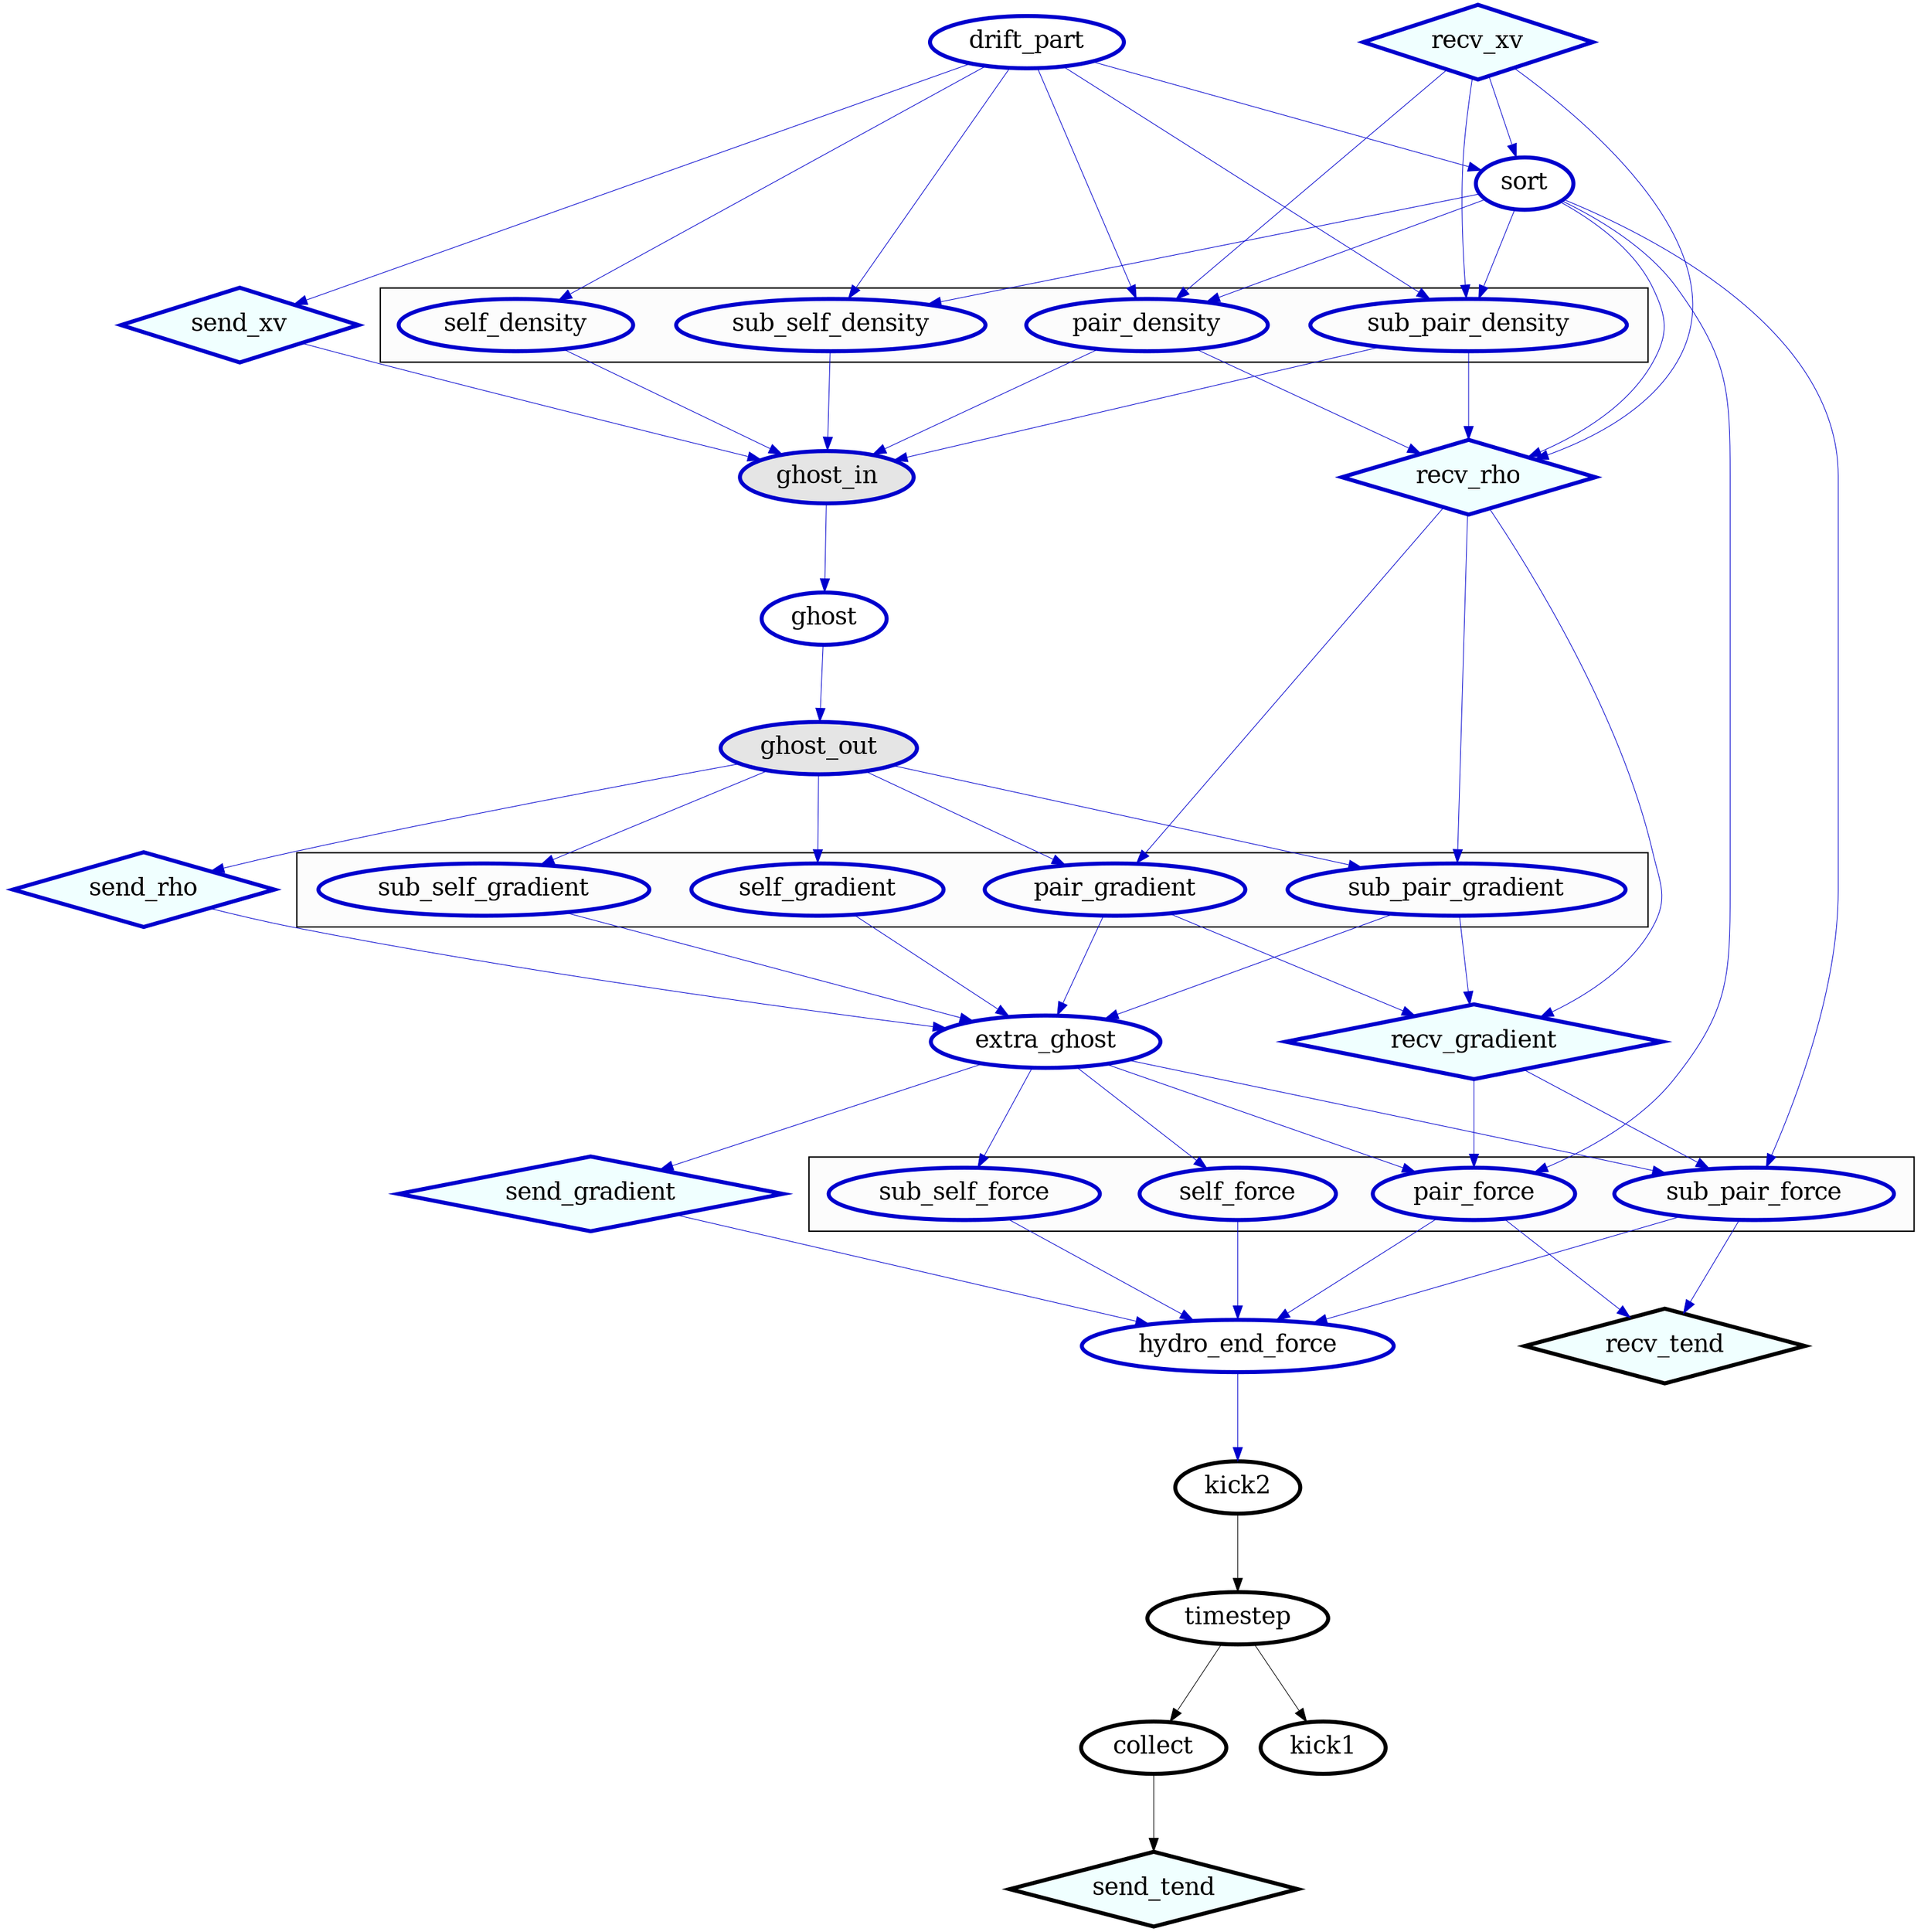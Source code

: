 digraph task_dep {
	 # Header
	 label="";
	 compound=true;
	 ratio=1.;
	 node[nodesep=0.15, fontsize=18, penwidth=3.];
	 edge[fontsize=12, penwidth=0.5];
	 ranksep=0.8;

	 # Special tasks
	 sort[color=blue3];
	 self_density[color=blue3];
	 self_gradient[color=blue3];
	 self_force[color=blue3];
	 pair_density[color=blue3];
	 pair_gradient[color=blue3];
	 pair_force[color=blue3];
	 sub_self_density[color=blue3];
	 sub_self_gradient[color=blue3];
	 sub_self_force[color=blue3];
	 sub_pair_density[color=blue3];
	 sub_pair_gradient[color=blue3];
	 sub_pair_force[color=blue3];
	 ghost_in[style=filled,fillcolor=grey90,color=blue3];
	 ghost[color=blue3];
	 ghost_out[style=filled,fillcolor=grey90,color=blue3];
	 extra_ghost[color=blue3];
	 drift_part[color=blue3];
	 hydro_end_force[color=blue3];
	 kick2[color=black];
	 timestep[color=black];
	 collect[color=black];
	 send_gradient[shape=diamond,style=filled,fillcolor=azure,color=blue3];
	 send_xv[shape=diamond,style=filled,fillcolor=azure,color=blue3];
	 send_rho[shape=diamond,style=filled,fillcolor=azure,color=blue3];
	 recv_gradient[shape=diamond,style=filled,fillcolor=azure,color=blue3];
	 recv_xv[shape=diamond,style=filled,fillcolor=azure,color=blue3];
	 recv_rho[shape=diamond,style=filled,fillcolor=azure,color=blue3];
	 recv_tend[shape=diamond,style=filled,fillcolor=azure,color=black];
	 kick1[color=black];
	 send_tend[shape=diamond,style=filled,fillcolor=azure,color=black];

	 # Clusters
	 subgraph clusterDensity {
		 label="";
		 bgcolor="grey99";
		 pair_density;
		 self_density;
		 sub_pair_density;
		 sub_self_density;
	 };

	 subgraph clusterForce {
		 label="";
		 bgcolor="grey99";
		 pair_force;
		 self_force;
		 sub_pair_force;
		 sub_self_force;
	 };

	 subgraph clusterGradient {
		 label="";
		 bgcolor="grey99";
		 pair_gradient;
		 self_gradient;
		 sub_pair_gradient;
		 sub_self_gradient;
	 };

	 # Dependencies
	 sort->pair_density[color=blue3,fontcolor=blue3]
	 sort->recv_rho[color=blue3,fontcolor=blue3]
	 sort->sub_pair_density[color=blue3,fontcolor=blue3]
	 sort->sub_self_density[color=blue3,fontcolor=blue3]
	 sort->sub_pair_force[color=blue3,fontcolor=blue3]
	 sort->pair_force[color=blue3,fontcolor=blue3]
	 self_density->ghost_in[color=blue3,fontcolor=blue3]
	 self_gradient->extra_ghost[color=blue3,fontcolor=blue3]
	 self_force->hydro_end_force[color=blue3,fontcolor=blue3]
	 pair_density->ghost_in[color=blue3,fontcolor=blue3]
	 pair_density->recv_rho[color=blue3,fontcolor=blue3]
	 pair_gradient->extra_ghost[color=blue3,fontcolor=blue3]
	 pair_gradient->recv_gradient[color=blue3,fontcolor=blue3]
	 pair_force->hydro_end_force[color=blue3,fontcolor=blue3]
	 pair_force->recv_tend[color=blue3,fontcolor=blue3]
	 sub_self_density->ghost_in[color=blue3,fontcolor=blue3]
	 sub_self_gradient->extra_ghost[color=blue3,fontcolor=blue3]
	 sub_self_force->hydro_end_force[color=blue3,fontcolor=blue3]
	 sub_pair_density->ghost_in[color=blue3,fontcolor=blue3]
	 sub_pair_density->recv_rho[color=blue3,fontcolor=blue3]
	 sub_pair_gradient->extra_ghost[color=blue3,fontcolor=blue3]
	 sub_pair_gradient->recv_gradient[color=blue3,fontcolor=blue3]
	 sub_pair_force->hydro_end_force[color=blue3,fontcolor=blue3]
	 sub_pair_force->recv_tend[color=blue3,fontcolor=blue3]
	 ghost_in->ghost[color=blue3,fontcolor=blue3]
	 ghost->ghost_out[color=blue3,fontcolor=blue3]
	 ghost_out->pair_gradient[color=blue3,fontcolor=blue3]
	 ghost_out->self_gradient[color=blue3,fontcolor=blue3]
	 ghost_out->send_rho[color=blue3,fontcolor=blue3]
	 ghost_out->sub_pair_gradient[color=blue3,fontcolor=blue3]
	 ghost_out->sub_self_gradient[color=blue3,fontcolor=blue3]
	 extra_ghost->pair_force[color=blue3,fontcolor=blue3]
	 extra_ghost->self_force[color=blue3,fontcolor=blue3]
	 extra_ghost->send_gradient[color=blue3,fontcolor=blue3]
	 extra_ghost->sub_pair_force[color=blue3,fontcolor=blue3]
	 extra_ghost->sub_self_force[color=blue3,fontcolor=blue3]
	 drift_part->pair_density[color=blue3,fontcolor=blue3]
	 drift_part->self_density[color=blue3,fontcolor=blue3]
	 drift_part->sort[color=blue3,fontcolor=blue3]
	 // drift_part->send_rho[color=blue3,fontcolor=blue3]
	 drift_part->send_xv[color=blue3,fontcolor=blue3]
	 drift_part->sub_pair_density[color=blue3,fontcolor=blue3]
	 drift_part->sub_self_density[color=blue3,fontcolor=blue3]
	 hydro_end_force->kick2[color=blue3,fontcolor=blue3]
	 kick2->timestep[color=black,fontcolor=black]
	 timestep->kick1[color=black,fontcolor=black]
	 timestep->collect[color=black,fontcolor=black]
	 collect->send_tend[color=black,fontcolor=black]
	 send_gradient->hydro_end_force[color=blue3,fontcolor=blue3]
	 send_xv->ghost_in[color=blue3,fontcolor=blue3]
	 send_rho->extra_ghost[color=blue3,fontcolor=blue3]
	 recv_gradient->pair_force[color=blue3,fontcolor=blue3]
	 recv_gradient->sub_pair_force[color=blue3,fontcolor=blue3]
	 recv_xv->recv_rho[color=blue3,fontcolor=blue3]
	 recv_xv->sort[color=blue3,fontcolor=blue3]
	 recv_xv->pair_density[color=blue3,fontcolor=blue3]
	 recv_xv->sub_pair_density[color=blue3,fontcolor=blue3]
	 recv_rho->pair_gradient[color=blue3,fontcolor=blue3]
	 recv_rho->sub_pair_gradient[color=blue3,fontcolor=blue3]
	 recv_rho->recv_gradient[color=blue3,fontcolor=blue3]
}
